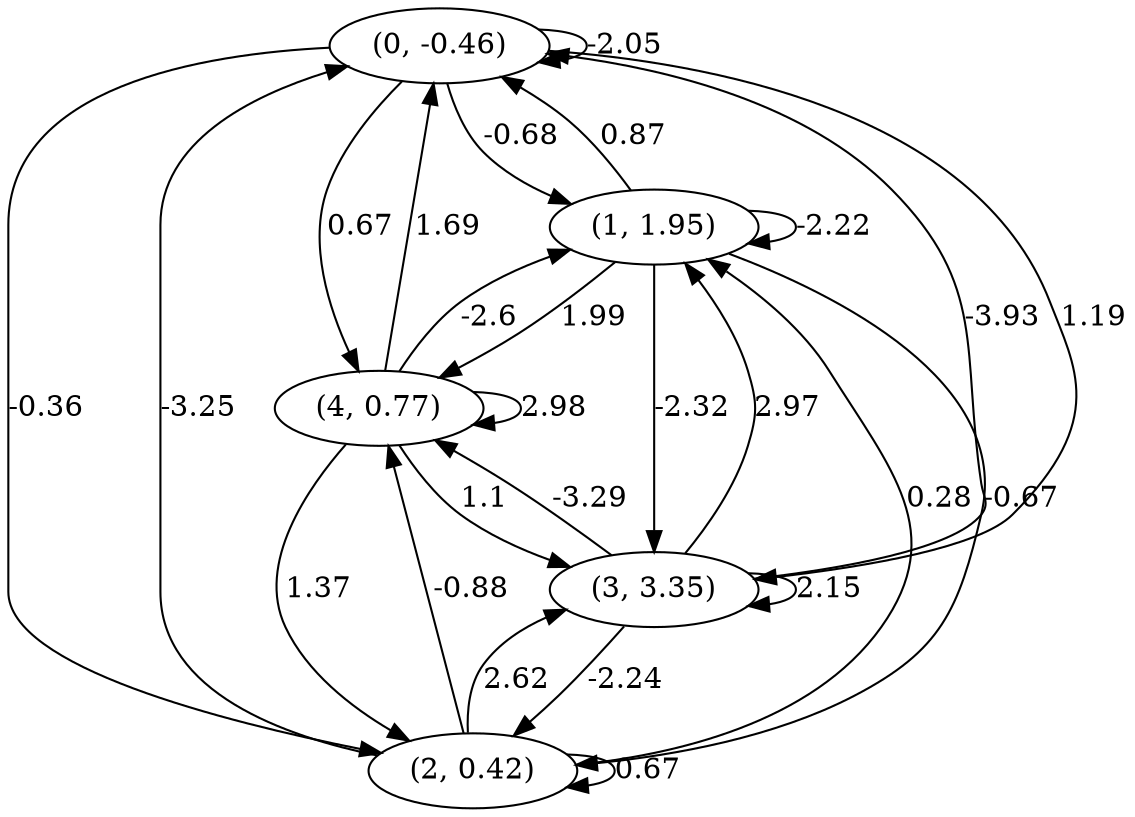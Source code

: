 digraph {
    0 [ label = "(0, -0.46)" ]
    1 [ label = "(1, 1.95)" ]
    2 [ label = "(2, 0.42)" ]
    3 [ label = "(3, 3.35)" ]
    4 [ label = "(4, 0.77)" ]
    0 -> 0 [ label = "-2.05" ]
    1 -> 1 [ label = "-2.22" ]
    2 -> 2 [ label = "0.67" ]
    3 -> 3 [ label = "2.15" ]
    4 -> 4 [ label = "2.98" ]
    1 -> 0 [ label = "0.87" ]
    2 -> 0 [ label = "-3.25" ]
    3 -> 0 [ label = "-3.93" ]
    4 -> 0 [ label = "1.69" ]
    0 -> 1 [ label = "-0.68" ]
    2 -> 1 [ label = "0.28" ]
    3 -> 1 [ label = "2.97" ]
    4 -> 1 [ label = "-2.6" ]
    0 -> 2 [ label = "-0.36" ]
    1 -> 2 [ label = "-0.67" ]
    3 -> 2 [ label = "-2.24" ]
    4 -> 2 [ label = "1.37" ]
    0 -> 3 [ label = "1.19" ]
    1 -> 3 [ label = "-2.32" ]
    2 -> 3 [ label = "2.62" ]
    4 -> 3 [ label = "1.1" ]
    0 -> 4 [ label = "0.67" ]
    1 -> 4 [ label = "1.99" ]
    2 -> 4 [ label = "-0.88" ]
    3 -> 4 [ label = "-3.29" ]
}

